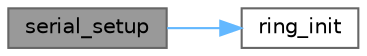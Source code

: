 digraph "serial_setup"
{
 // LATEX_PDF_SIZE
  bgcolor="transparent";
  edge [fontname=Helvetica,fontsize=10,labelfontname=Helvetica,labelfontsize=10];
  node [fontname=Helvetica,fontsize=10,shape=box,height=0.2,width=0.4];
  rankdir="LR";
  Node1 [label="serial_setup",height=0.2,width=0.4,color="gray40", fillcolor="grey60", style="filled", fontcolor="black",tooltip="Setup the USART and DMA."];
  Node1 -> Node2 [color="steelblue1",style="solid"];
  Node2 [label="ring_init",height=0.2,width=0.4,color="grey40", fillcolor="white", style="filled",URL="$serial_8c.html#a9e25311a663dda3a933f14bfd7beb6a8",tooltip="Inits the struct sring ring."];
}
